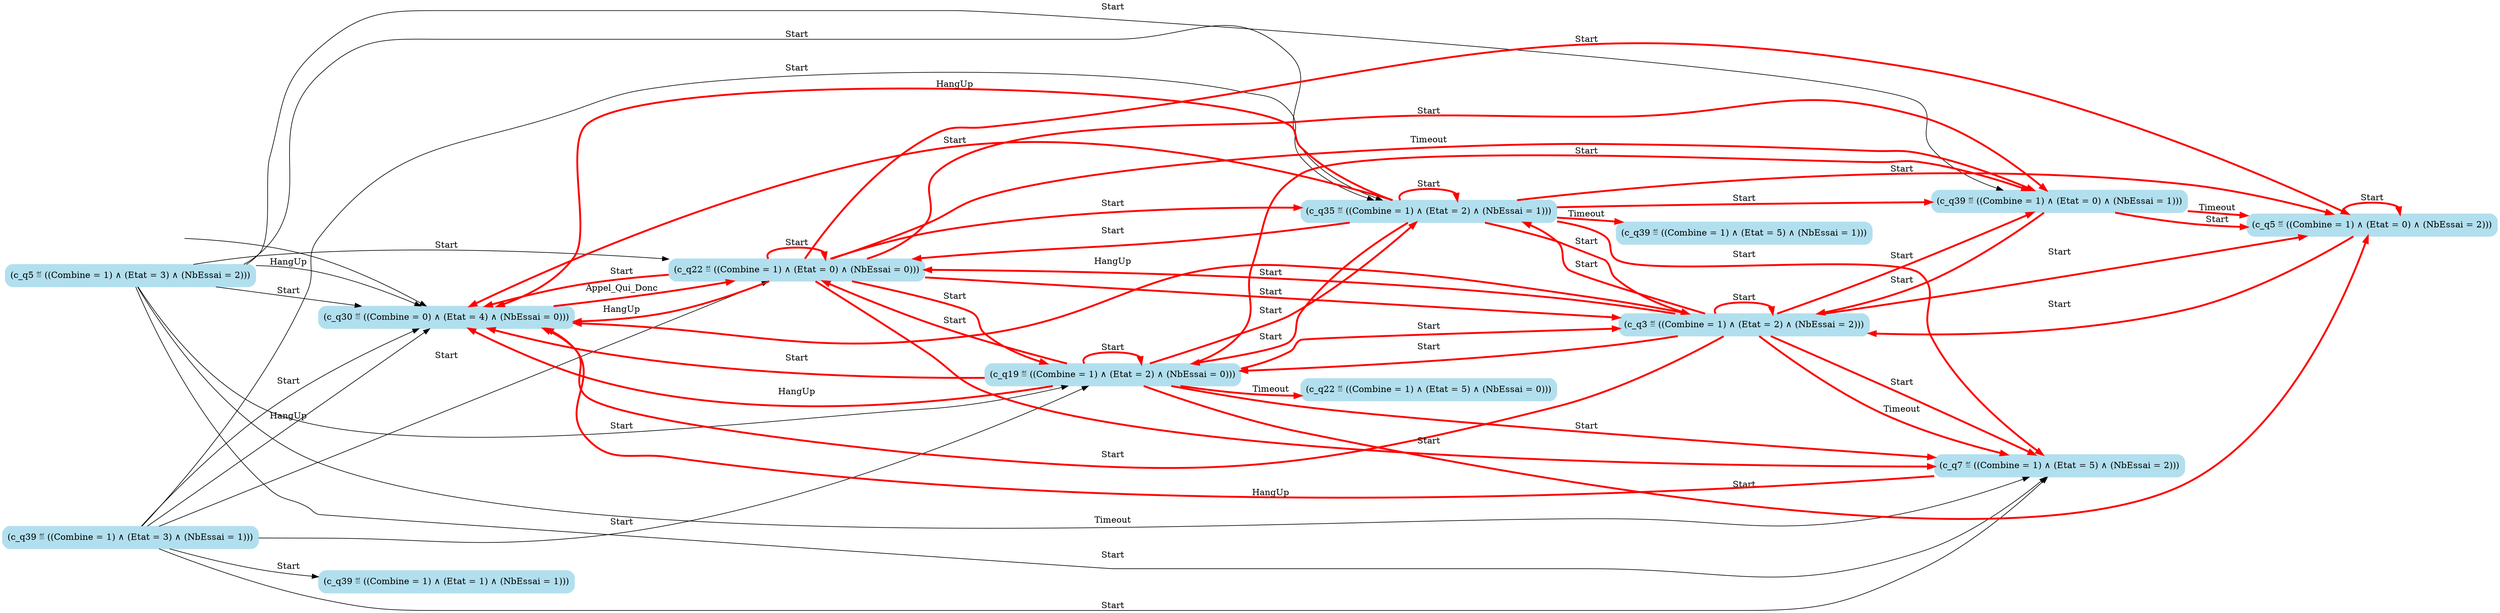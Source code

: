 digraph G {

	rankdir = LR;

	start_c_q30_119[style=invisible];

	node[shape=box, style="rounded, filled", color=lightblue2];

	c_q5_60[label="(c_q5 ≝ ((Combine = 1) ∧ (Etat = 3) ∧ (NbEssai = 2)))"];
	c_q22_75[label="(c_q22 ≝ ((Combine = 1) ∧ (Etat = 5) ∧ (NbEssai = 0)))"];
	c_q39_103[label="(c_q39 ≝ ((Combine = 1) ∧ (Etat = 5) ∧ (NbEssai = 1)))"];
	c_q39_122[label="(c_q39 ≝ ((Combine = 1) ∧ (Etat = 3) ∧ (NbEssai = 1)))"];
	c_q19_113[label="(c_q19 ≝ ((Combine = 1) ∧ (Etat = 2) ∧ (NbEssai = 0)))"];
	c_q39_123[label="(c_q39 ≝ ((Combine = 1) ∧ (Etat = 1) ∧ (NbEssai = 1)))"];
	c_q35_121[label="(c_q35 ≝ ((Combine = 1) ∧ (Etat = 2) ∧ (NbEssai = 1)))"];
	c_q3_105[label="(c_q3 ≝ ((Combine = 1) ∧ (Etat = 2) ∧ (NbEssai = 2)))"];
	c_q22_115[label="(c_q22 ≝ ((Combine = 1) ∧ (Etat = 0) ∧ (NbEssai = 0)))"];
	c_q39_108[label="(c_q39 ≝ ((Combine = 1) ∧ (Etat = 0) ∧ (NbEssai = 1)))"];
	c_q5_109[label="(c_q5 ≝ ((Combine = 1) ∧ (Etat = 0) ∧ (NbEssai = 2)))"];
	c_q7_111[label="(c_q7 ≝ ((Combine = 1) ∧ (Etat = 5) ∧ (NbEssai = 2)))"];
	c_q30_119[label="(c_q30 ≝ ((Combine = 0) ∧ (Etat = 4) ∧ (NbEssai = 0)))"];

	start_c_q30_119 -> c_q30_119;
	c_q30_119 -> c_q22_115[label="Appel_Qui_Donc", penwidth=3, color=red];
	c_q22_115 -> c_q3_105[label="Start", penwidth=3, color=red];
	c_q22_115 -> c_q5_109[label="Start", penwidth=3, color=red];
	c_q22_115 -> c_q7_111[label="Start", penwidth=3, color=red];
	c_q22_115 -> c_q19_113[label="Start", penwidth=3, color=red];
	c_q22_115 -> c_q22_115[label="Start", penwidth=3, color=red];
	c_q22_115 -> c_q30_119[label="HangUp", penwidth=3, color=red];
	c_q22_115 -> c_q30_119[label="Start", penwidth=3, color=red];
	c_q22_115 -> c_q35_121[label="Start", penwidth=3, color=red];
	c_q22_115 -> c_q39_108[label="Start", penwidth=3, color=red];
	c_q22_115 -> c_q39_108[label="Timeout", penwidth=3, color=red];
	c_q3_105 -> c_q3_105[label="Start", penwidth=3, color=red];
	c_q3_105 -> c_q5_109[label="Start", penwidth=3, color=red];
	c_q3_105 -> c_q7_111[label="Start", penwidth=3, color=red];
	c_q3_105 -> c_q7_111[label="Timeout", penwidth=3, color=red];
	c_q3_105 -> c_q19_113[label="Start", penwidth=3, color=red];
	c_q3_105 -> c_q22_115[label="Start", penwidth=3, color=red];
	c_q3_105 -> c_q30_119[label="HangUp", penwidth=3, color=red];
	c_q3_105 -> c_q30_119[label="Start", penwidth=3, color=red];
	c_q3_105 -> c_q35_121[label="Start", penwidth=3, color=red];
	c_q3_105 -> c_q39_108[label="Start", penwidth=3, color=red];
	c_q5_109 -> c_q3_105[label="Start", penwidth=3, color=red];
	c_q5_109 -> c_q5_109[label="Start", penwidth=3, color=red];
	c_q5_60 -> c_q7_111[label="Start"];
	c_q5_60 -> c_q7_111[label="Timeout"];
	c_q5_60 -> c_q19_113[label="Start"];
	c_q5_60 -> c_q22_115[label="Start"];
	c_q5_60 -> c_q30_119[label="HangUp"];
	c_q5_60 -> c_q30_119[label="Start"];
	c_q5_60 -> c_q35_121[label="Start"];
	c_q5_60 -> c_q39_108[label="Start"];
	c_q7_111 -> c_q30_119[label="HangUp", penwidth=3, color=red];
	c_q19_113 -> c_q3_105[label="Start", penwidth=3, color=red];
	c_q19_113 -> c_q5_109[label="Start", penwidth=3, color=red];
	c_q19_113 -> c_q7_111[label="Start", penwidth=3, color=red];
	c_q19_113 -> c_q19_113[label="Start", penwidth=3, color=red];
	c_q19_113 -> c_q22_115[label="Start", penwidth=3, color=red];
	c_q19_113 -> c_q22_75[label="Timeout", penwidth=3, color=red];
	c_q19_113 -> c_q30_119[label="HangUp", penwidth=3, color=red];
	c_q19_113 -> c_q30_119[label="Start", penwidth=3, color=red];
	c_q19_113 -> c_q35_121[label="Start", penwidth=3, color=red];
	c_q19_113 -> c_q39_108[label="Start", penwidth=3, color=red];
	c_q35_121 -> c_q3_105[label="Start", penwidth=3, color=red];
	c_q35_121 -> c_q5_109[label="Start", penwidth=3, color=red];
	c_q35_121 -> c_q7_111[label="Start", penwidth=3, color=red];
	c_q35_121 -> c_q19_113[label="Start", penwidth=3, color=red];
	c_q35_121 -> c_q22_115[label="Start", penwidth=3, color=red];
	c_q35_121 -> c_q30_119[label="HangUp", penwidth=3, color=red];
	c_q35_121 -> c_q30_119[label="Start", penwidth=3, color=red];
	c_q35_121 -> c_q35_121[label="Start", penwidth=3, color=red];
	c_q35_121 -> c_q39_108[label="Start", penwidth=3, color=red];
	c_q35_121 -> c_q39_103[label="Timeout", penwidth=3, color=red];
	c_q39_108 -> c_q3_105[label="Start", penwidth=3, color=red];
	c_q39_108 -> c_q5_109[label="Start", penwidth=3, color=red];
	c_q39_108 -> c_q5_109[label="Timeout", penwidth=3, color=red];
	c_q39_122 -> c_q7_111[label="Start"];
	c_q39_122 -> c_q19_113[label="Start"];
	c_q39_122 -> c_q22_115[label="Start"];
	c_q39_122 -> c_q30_119[label="HangUp"];
	c_q39_122 -> c_q30_119[label="Start"];
	c_q39_122 -> c_q35_121[label="Start"];
	c_q39_122 -> c_q39_123[label="Start"];

}